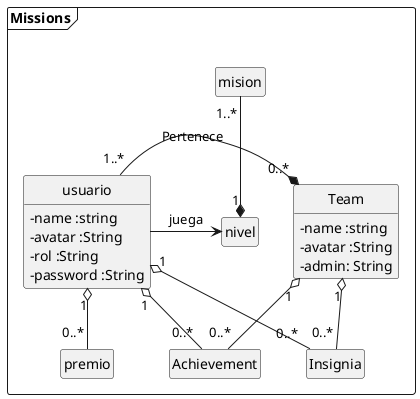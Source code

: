 
@startuml Dommain model
package Missions <<Frame>> {
Class "usuario" as User {
  - name :string  
  - avatar :String
  - rol :String
  - password :String
}
class Achievement
Class Prize as "premio"
Class Insignia 
class Mission as "mision"
class Level as "nivel"
class Team{
  - name :string  
  - avatar :String
  - admin: String
}


User"1..*" -right--* "0..*" Team:Pertenece
Mission"1..*"-down-*"1"Level
User"1" o-- "0..*" Achievement
User"1" o-- "0..*" Prize
User"1" o-- "0..*" Insignia
User->Level:juega
Team"1" o-- "0..*" Achievement
Team"1" o-- "0..*" Insignia
}
hide empty members   
hide circle
skinparam classAttributeIconSize 0
@enduml